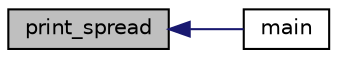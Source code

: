 digraph "print_spread"
{
  edge [fontname="Helvetica",fontsize="10",labelfontname="Helvetica",labelfontsize="10"];
  node [fontname="Helvetica",fontsize="10",shape=record];
  rankdir="LR";
  Node1349 [label="print_spread",height=0.2,width=0.4,color="black", fillcolor="grey75", style="filled", fontcolor="black"];
  Node1349 -> Node1350 [dir="back",color="midnightblue",fontsize="10",style="solid",fontname="Helvetica"];
  Node1350 [label="main",height=0.2,width=0.4,color="black", fillcolor="white", style="filled",URL="$dc/df8/spread__classify_8_c.html#a217dbf8b442f20279ea00b898af96f52"];
}
